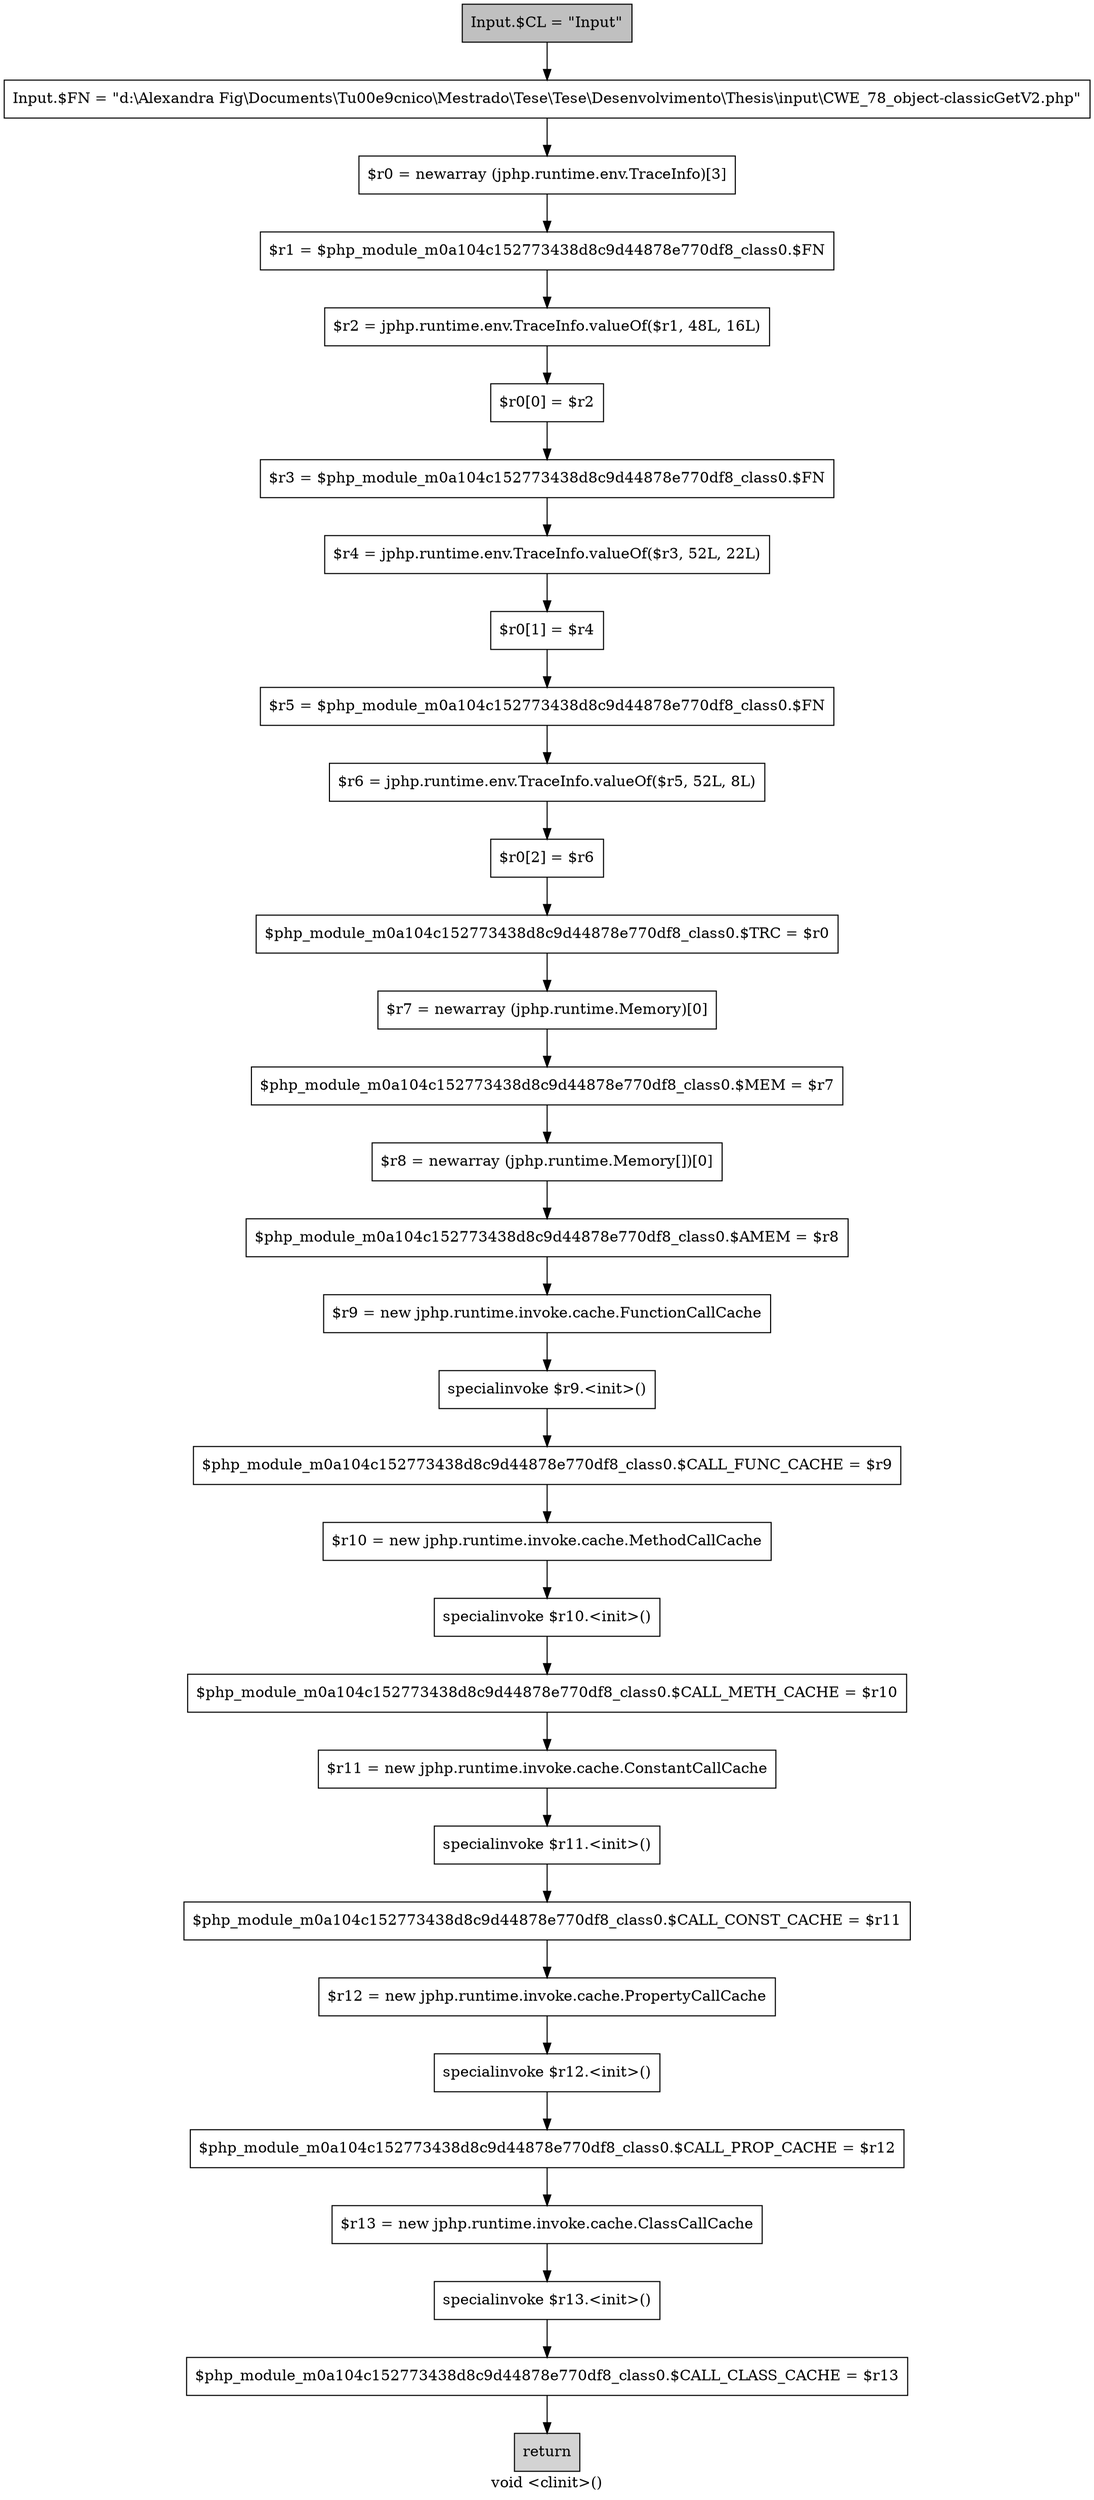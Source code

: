 digraph "void <clinit>()" {
    label="void <clinit>()";
    node [shape=box];
    "0" [style=filled,fillcolor=gray,label="Input.$CL = \"Input\"",];
    "1" [label="Input.$FN = \"d:\\Alexandra Fig\\Documents\\T\u00e9cnico\\Mestrado\\Tese\\Tese\\Desenvolvimento\\Thesis\\input\\CWE_78_object-classicGetV2.php\"",];
    "0"->"1";
    "2" [label="$r0 = newarray (jphp.runtime.env.TraceInfo)[3]",];
    "1"->"2";
    "3" [label="$r1 = $php_module_m0a104c152773438d8c9d44878e770df8_class0.$FN",];
    "2"->"3";
    "4" [label="$r2 = jphp.runtime.env.TraceInfo.valueOf($r1, 48L, 16L)",];
    "3"->"4";
    "5" [label="$r0[0] = $r2",];
    "4"->"5";
    "6" [label="$r3 = $php_module_m0a104c152773438d8c9d44878e770df8_class0.$FN",];
    "5"->"6";
    "7" [label="$r4 = jphp.runtime.env.TraceInfo.valueOf($r3, 52L, 22L)",];
    "6"->"7";
    "8" [label="$r0[1] = $r4",];
    "7"->"8";
    "9" [label="$r5 = $php_module_m0a104c152773438d8c9d44878e770df8_class0.$FN",];
    "8"->"9";
    "10" [label="$r6 = jphp.runtime.env.TraceInfo.valueOf($r5, 52L, 8L)",];
    "9"->"10";
    "11" [label="$r0[2] = $r6",];
    "10"->"11";
    "12" [label="$php_module_m0a104c152773438d8c9d44878e770df8_class0.$TRC = $r0",];
    "11"->"12";
    "13" [label="$r7 = newarray (jphp.runtime.Memory)[0]",];
    "12"->"13";
    "14" [label="$php_module_m0a104c152773438d8c9d44878e770df8_class0.$MEM = $r7",];
    "13"->"14";
    "15" [label="$r8 = newarray (jphp.runtime.Memory[])[0]",];
    "14"->"15";
    "16" [label="$php_module_m0a104c152773438d8c9d44878e770df8_class0.$AMEM = $r8",];
    "15"->"16";
    "17" [label="$r9 = new jphp.runtime.invoke.cache.FunctionCallCache",];
    "16"->"17";
    "18" [label="specialinvoke $r9.<init>()",];
    "17"->"18";
    "19" [label="$php_module_m0a104c152773438d8c9d44878e770df8_class0.$CALL_FUNC_CACHE = $r9",];
    "18"->"19";
    "20" [label="$r10 = new jphp.runtime.invoke.cache.MethodCallCache",];
    "19"->"20";
    "21" [label="specialinvoke $r10.<init>()",];
    "20"->"21";
    "22" [label="$php_module_m0a104c152773438d8c9d44878e770df8_class0.$CALL_METH_CACHE = $r10",];
    "21"->"22";
    "23" [label="$r11 = new jphp.runtime.invoke.cache.ConstantCallCache",];
    "22"->"23";
    "24" [label="specialinvoke $r11.<init>()",];
    "23"->"24";
    "25" [label="$php_module_m0a104c152773438d8c9d44878e770df8_class0.$CALL_CONST_CACHE = $r11",];
    "24"->"25";
    "26" [label="$r12 = new jphp.runtime.invoke.cache.PropertyCallCache",];
    "25"->"26";
    "27" [label="specialinvoke $r12.<init>()",];
    "26"->"27";
    "28" [label="$php_module_m0a104c152773438d8c9d44878e770df8_class0.$CALL_PROP_CACHE = $r12",];
    "27"->"28";
    "29" [label="$r13 = new jphp.runtime.invoke.cache.ClassCallCache",];
    "28"->"29";
    "30" [label="specialinvoke $r13.<init>()",];
    "29"->"30";
    "31" [label="$php_module_m0a104c152773438d8c9d44878e770df8_class0.$CALL_CLASS_CACHE = $r13",];
    "30"->"31";
    "32" [style=filled,fillcolor=lightgray,label="return",];
    "31"->"32";
}
